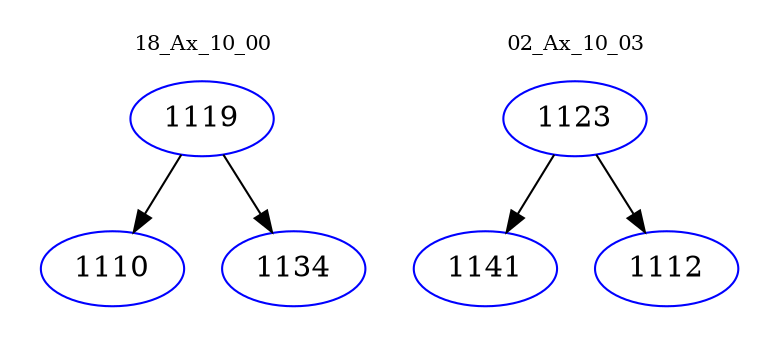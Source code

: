 digraph{
subgraph cluster_0 {
color = white
label = "18_Ax_10_00";
fontsize=10;
T0_1119 [label="1119", color="blue"]
T0_1119 -> T0_1110 [color="black"]
T0_1110 [label="1110", color="blue"]
T0_1119 -> T0_1134 [color="black"]
T0_1134 [label="1134", color="blue"]
}
subgraph cluster_1 {
color = white
label = "02_Ax_10_03";
fontsize=10;
T1_1123 [label="1123", color="blue"]
T1_1123 -> T1_1141 [color="black"]
T1_1141 [label="1141", color="blue"]
T1_1123 -> T1_1112 [color="black"]
T1_1112 [label="1112", color="blue"]
}
}
